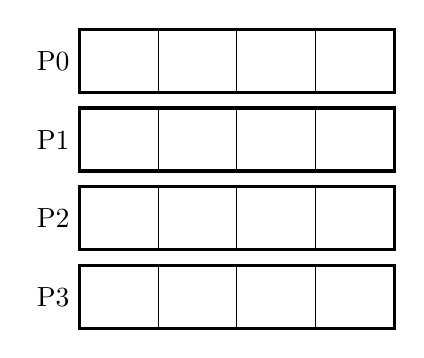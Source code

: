 \node[left] at (0,3.5) {P0};
\node[left] at (0,2.5) {P1};
\node[left] at (0,1.5) {P2};
\node[left] at (0,0.5) {P3};
\draw[very thick] (0,3.9) rectangle (4,3.1);
\draw[very thick] (0,2.9) rectangle (4,2.1);
\draw[very thick] (0,1.9) rectangle (4,1.1);
\draw[very thick] (0,0.9) rectangle (4,0.1);
\draw (1,3.1) -- (1,3.9);
\draw (1,2.1) -- (1,2.9);
\draw (1,1.1) -- (1,1.9);
\draw (1,0.1) -- (1,0.9);
\draw (2,3.1) -- (2,3.9);
\draw (2,2.1) -- (2,2.9);
\draw (2,1.1) -- (2,1.9);
\draw (2,0.1) -- (2,0.9);
\draw (3,3.1) -- (3,3.9);
\draw (3,2.1) -- (3,2.9);
\draw (3,1.1) -- (3,1.9);
\draw (3,0.1) -- (3,0.9);
